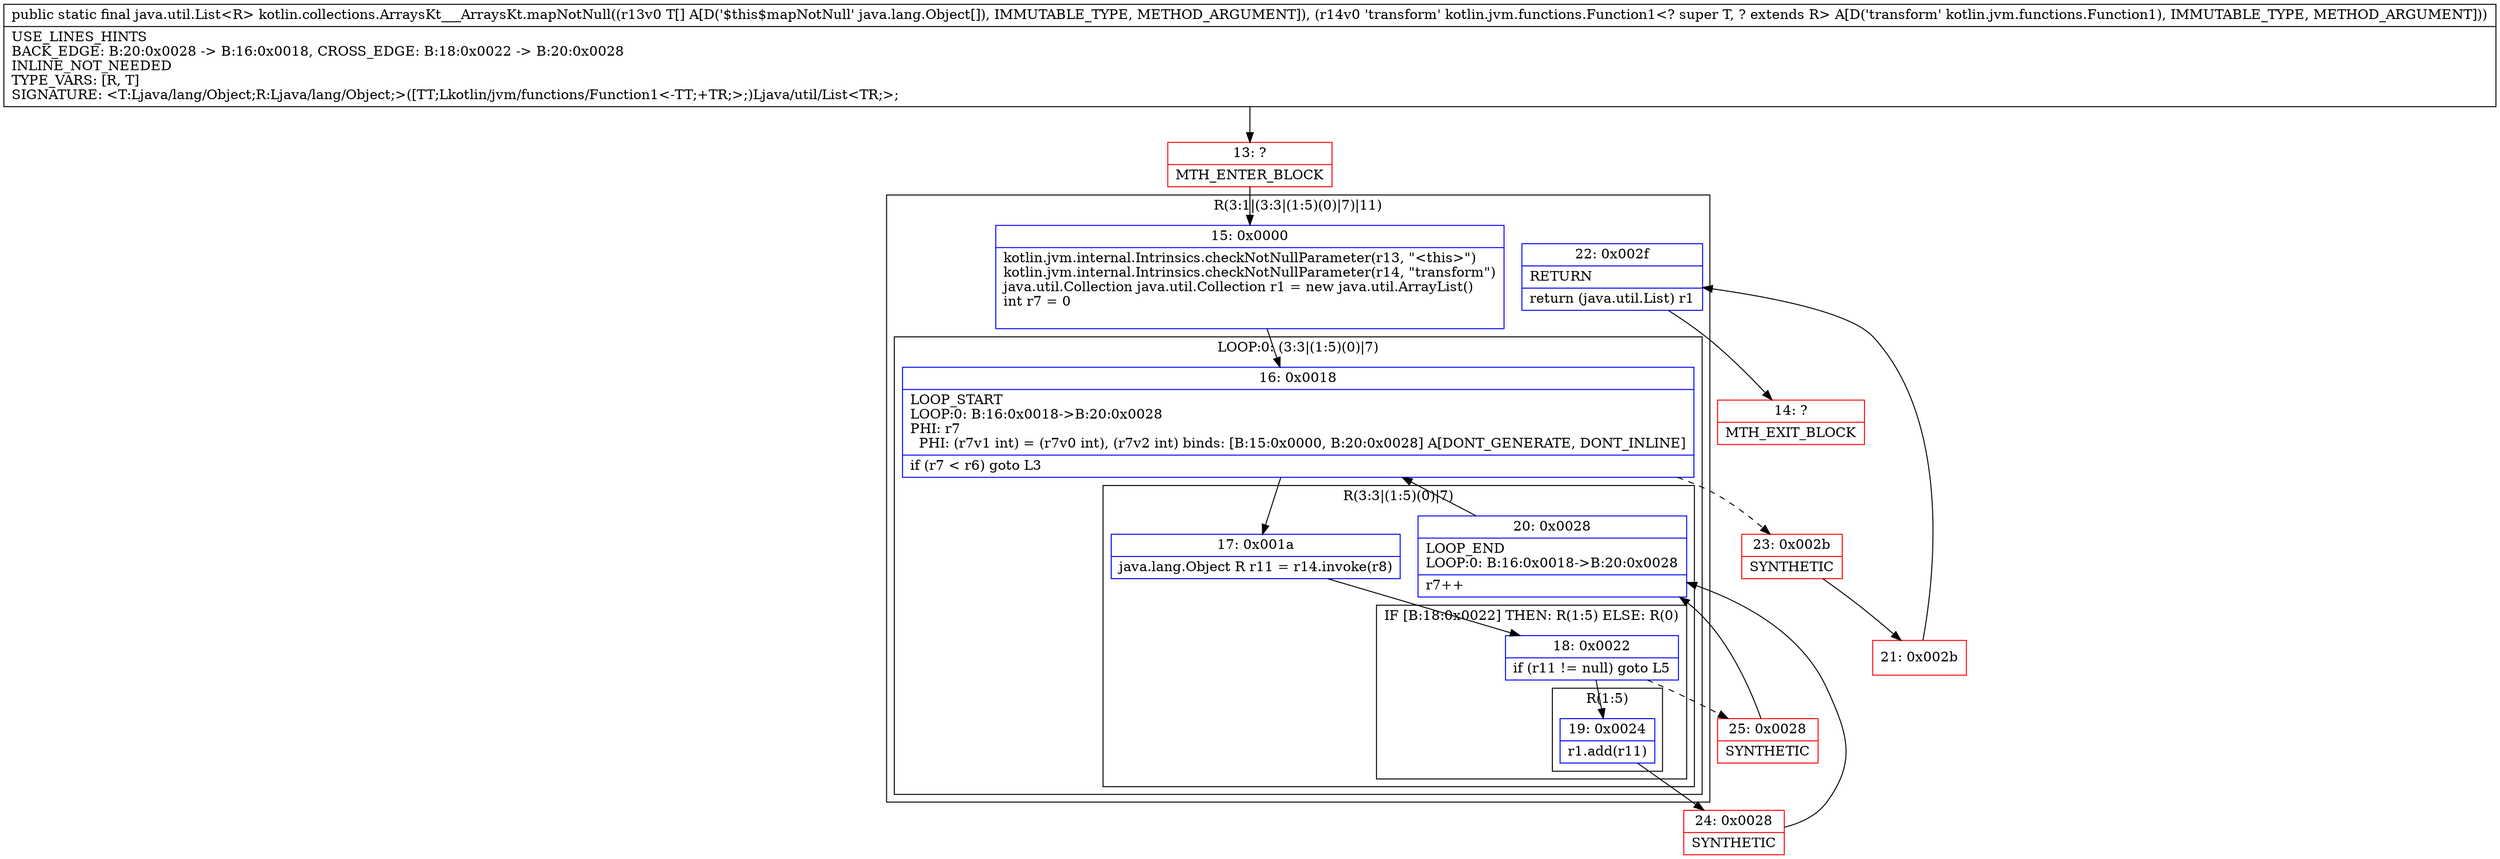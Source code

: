 digraph "CFG forkotlin.collections.ArraysKt___ArraysKt.mapNotNull([Ljava\/lang\/Object;Lkotlin\/jvm\/functions\/Function1;)Ljava\/util\/List;" {
subgraph cluster_Region_160776414 {
label = "R(3:1|(3:3|(1:5)(0)|7)|11)";
node [shape=record,color=blue];
Node_15 [shape=record,label="{15\:\ 0x0000|kotlin.jvm.internal.Intrinsics.checkNotNullParameter(r13, \"\<this\>\")\lkotlin.jvm.internal.Intrinsics.checkNotNullParameter(r14, \"transform\")\ljava.util.Collection java.util.Collection r1 = new java.util.ArrayList()\lint r7 = 0\l\l}"];
subgraph cluster_LoopRegion_2013781778 {
label = "LOOP:0: (3:3|(1:5)(0)|7)";
node [shape=record,color=blue];
Node_16 [shape=record,label="{16\:\ 0x0018|LOOP_START\lLOOP:0: B:16:0x0018\-\>B:20:0x0028\lPHI: r7 \l  PHI: (r7v1 int) = (r7v0 int), (r7v2 int) binds: [B:15:0x0000, B:20:0x0028] A[DONT_GENERATE, DONT_INLINE]\l|if (r7 \< r6) goto L3\l}"];
subgraph cluster_Region_1568622062 {
label = "R(3:3|(1:5)(0)|7)";
node [shape=record,color=blue];
Node_17 [shape=record,label="{17\:\ 0x001a|java.lang.Object R r11 = r14.invoke(r8)\l}"];
subgraph cluster_IfRegion_751521525 {
label = "IF [B:18:0x0022] THEN: R(1:5) ELSE: R(0)";
node [shape=record,color=blue];
Node_18 [shape=record,label="{18\:\ 0x0022|if (r11 != null) goto L5\l}"];
subgraph cluster_Region_588212897 {
label = "R(1:5)";
node [shape=record,color=blue];
Node_19 [shape=record,label="{19\:\ 0x0024|r1.add(r11)\l}"];
}
subgraph cluster_Region_82163789 {
label = "R(0)";
node [shape=record,color=blue];
}
}
Node_20 [shape=record,label="{20\:\ 0x0028|LOOP_END\lLOOP:0: B:16:0x0018\-\>B:20:0x0028\l|r7++\l}"];
}
}
Node_22 [shape=record,label="{22\:\ 0x002f|RETURN\l|return (java.util.List) r1\l}"];
}
Node_13 [shape=record,color=red,label="{13\:\ ?|MTH_ENTER_BLOCK\l}"];
Node_24 [shape=record,color=red,label="{24\:\ 0x0028|SYNTHETIC\l}"];
Node_25 [shape=record,color=red,label="{25\:\ 0x0028|SYNTHETIC\l}"];
Node_23 [shape=record,color=red,label="{23\:\ 0x002b|SYNTHETIC\l}"];
Node_21 [shape=record,color=red,label="{21\:\ 0x002b}"];
Node_14 [shape=record,color=red,label="{14\:\ ?|MTH_EXIT_BLOCK\l}"];
MethodNode[shape=record,label="{public static final java.util.List\<R\> kotlin.collections.ArraysKt___ArraysKt.mapNotNull((r13v0 T[] A[D('$this$mapNotNull' java.lang.Object[]), IMMUTABLE_TYPE, METHOD_ARGUMENT]), (r14v0 'transform' kotlin.jvm.functions.Function1\<? super T, ? extends R\> A[D('transform' kotlin.jvm.functions.Function1), IMMUTABLE_TYPE, METHOD_ARGUMENT]))  | USE_LINES_HINTS\lBACK_EDGE: B:20:0x0028 \-\> B:16:0x0018, CROSS_EDGE: B:18:0x0022 \-\> B:20:0x0028\lINLINE_NOT_NEEDED\lTYPE_VARS: [R, T]\lSIGNATURE: \<T:Ljava\/lang\/Object;R:Ljava\/lang\/Object;\>([TT;Lkotlin\/jvm\/functions\/Function1\<\-TT;+TR;\>;)Ljava\/util\/List\<TR;\>;\l}"];
MethodNode -> Node_13;Node_15 -> Node_16;
Node_16 -> Node_17;
Node_16 -> Node_23[style=dashed];
Node_17 -> Node_18;
Node_18 -> Node_19;
Node_18 -> Node_25[style=dashed];
Node_19 -> Node_24;
Node_20 -> Node_16;
Node_22 -> Node_14;
Node_13 -> Node_15;
Node_24 -> Node_20;
Node_25 -> Node_20;
Node_23 -> Node_21;
Node_21 -> Node_22;
}

